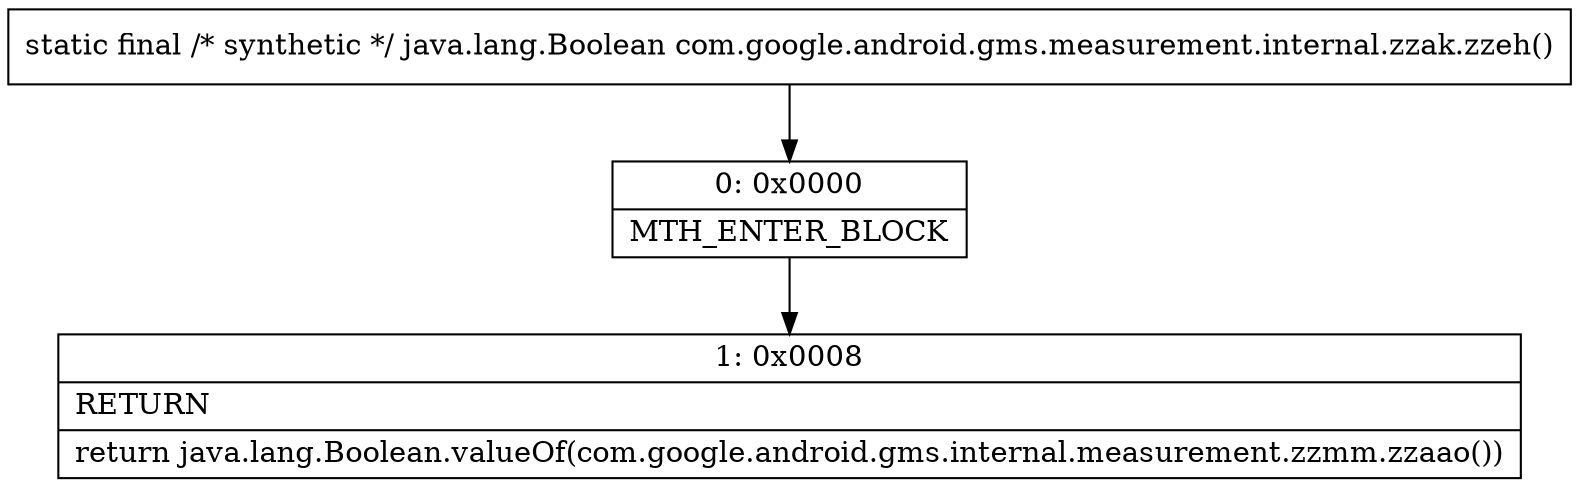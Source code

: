 digraph "CFG forcom.google.android.gms.measurement.internal.zzak.zzeh()Ljava\/lang\/Boolean;" {
Node_0 [shape=record,label="{0\:\ 0x0000|MTH_ENTER_BLOCK\l}"];
Node_1 [shape=record,label="{1\:\ 0x0008|RETURN\l|return java.lang.Boolean.valueOf(com.google.android.gms.internal.measurement.zzmm.zzaao())\l}"];
MethodNode[shape=record,label="{static final \/* synthetic *\/ java.lang.Boolean com.google.android.gms.measurement.internal.zzak.zzeh() }"];
MethodNode -> Node_0;
Node_0 -> Node_1;
}

